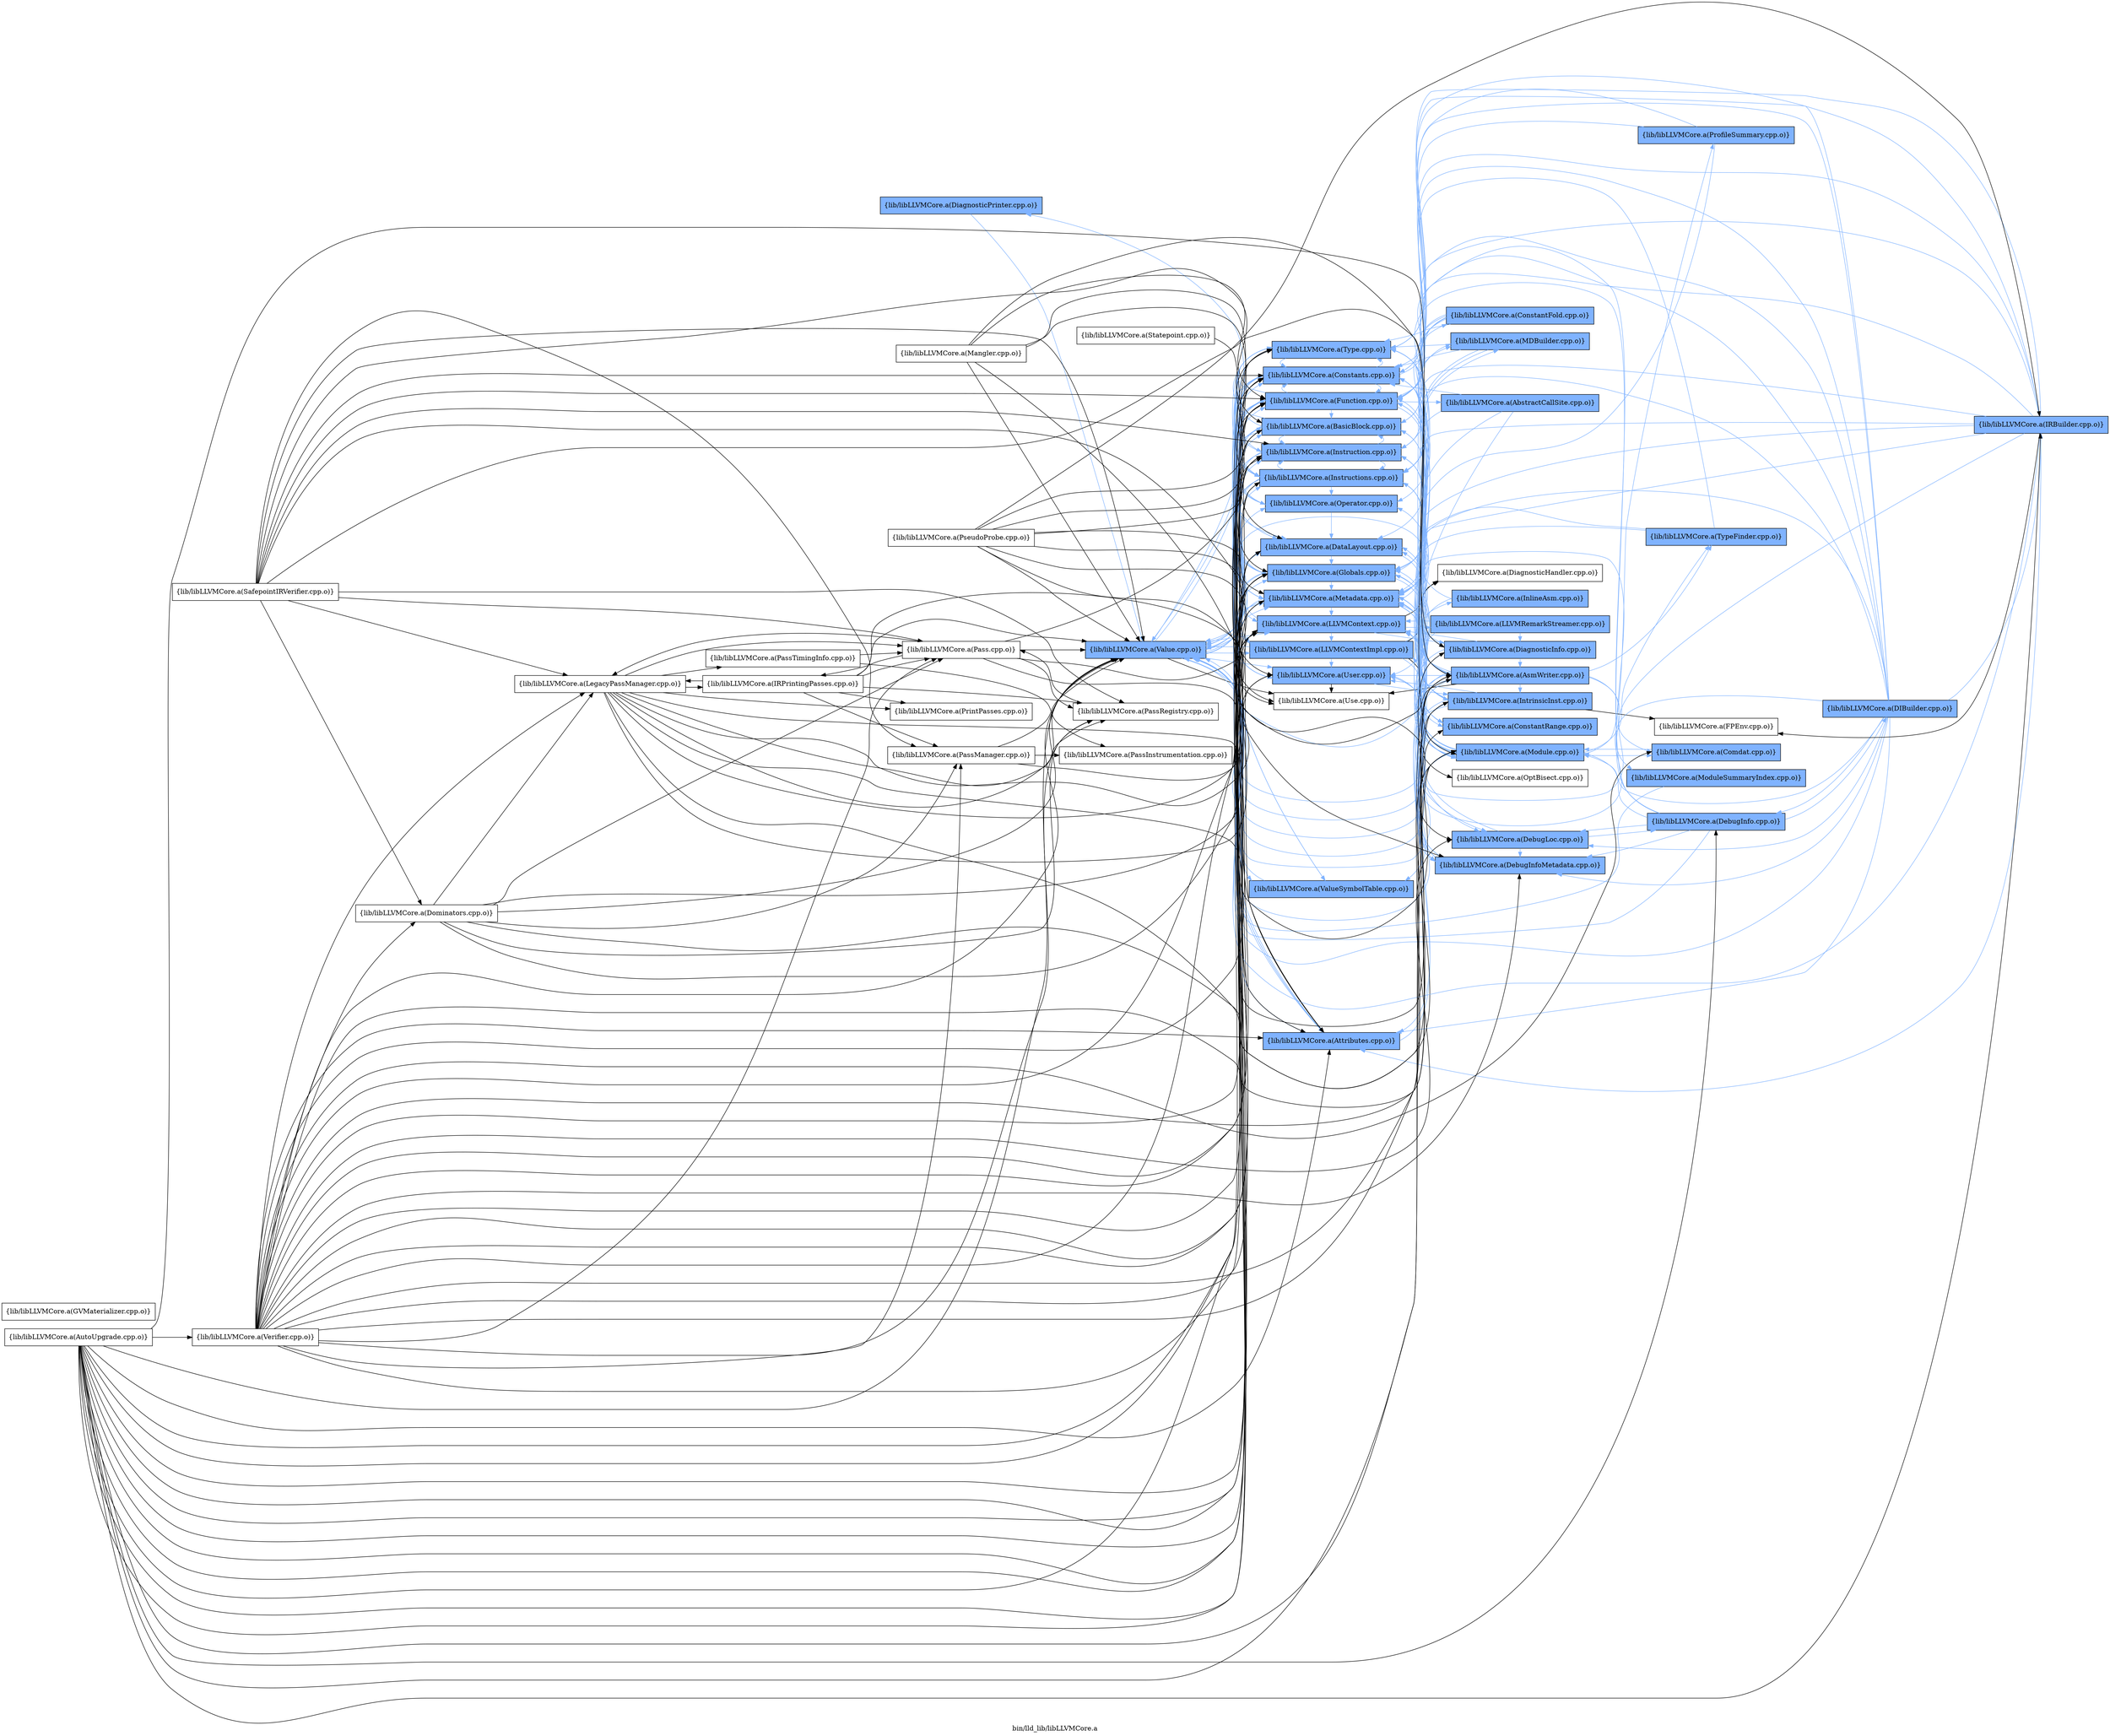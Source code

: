 digraph "bin/lld_lib/libLLVMCore.a" {
	label="bin/lld_lib/libLLVMCore.a";
	rankdir=LR;
	{ rank=same; Node0x555d01ec2878;  }
	{ rank=same; Node0x555d01ea1218;  }
	{ rank=same; Node0x555d01eaf408; Node0x555d01eb0218; Node0x555d01ea7118; Node0x555d01ea3108; Node0x555d01ec2f58; Node0x555d01ea0ae8; Node0x555d01e9f198; Node0x555d01eafa48; Node0x555d01eaf638; Node0x555d01eb0308; Node0x555d01eac078; Node0x555d01eab3a8; Node0x555d01e9e7e8; Node0x555d01ea2b18; Node0x555d01ea22f8; Node0x555d01ea0b88;  }
	{ rank=same; Node0x555d01eaec88; Node0x555d01ea62b8; Node0x555d01eab998; Node0x555d01eaed28; Node0x555d01eaf0e8; Node0x555d01eac668; Node0x555d01ea6fd8; Node0x555d01ea5188; Node0x555d01ea5368; Node0x555d01eade28; Node0x555d01ea4288; Node0x555d01e9ea18; Node0x555d01ea97d8; Node0x555d01ea43c8;  }
	{ rank=same; Node0x555d01ea61c8; Node0x555d01eab218; Node0x555d01ea2938; Node0x555d01ea7988; Node0x555d01ea2de8; Node0x555d01ea3d88;  }
	{ rank=same; Node0x555d01ea7d98;  }

	Node0x555d01ec2878 [shape=record,shape=box,group=1,style=filled,fillcolor="0.600000 0.5 1",label="{lib/libLLVMCore.a(DiagnosticPrinter.cpp.o)}"];
	Node0x555d01ec2878 -> Node0x555d01ea1218[color="0.600000 0.5 1"];
	Node0x555d01eae1e8 [shape=record,shape=box,group=0,label="{lib/libLLVMCore.a(LegacyPassManager.cpp.o)}"];
	Node0x555d01eae1e8 -> Node0x555d01eaec88;
	Node0x555d01eae1e8 -> Node0x555d01ea5368;
	Node0x555d01eae1e8 -> Node0x555d01ec2f58;
	Node0x555d01eae1e8 -> Node0x555d01ea0ae8;
	Node0x555d01eae1e8 -> Node0x555d01ea2028;
	Node0x555d01eae1e8 -> Node0x555d01eaf638;
	Node0x555d01eae1e8 -> Node0x555d01eab998;
	Node0x555d01eae1e8 -> Node0x555d01ea9aa8;
	Node0x555d01eae1e8 -> Node0x555d01ea8e28;
	Node0x555d01eae1e8 -> Node0x555d01ea90f8;
	Node0x555d01eae1e8 -> Node0x555d01ea7528;
	Node0x555d01eae1e8 -> Node0x555d01ea1218;
	Node0x555d01eab998 [shape=record,shape=box,group=1,style=filled,fillcolor="0.600000 0.5 1",label="{lib/libLLVMCore.a(Module.cpp.o)}"];
	Node0x555d01eab998 -> Node0x555d01ea61c8[color="0.600000 0.5 1"];
	Node0x555d01eab998 -> Node0x555d01ea7118[color="0.600000 0.5 1"];
	Node0x555d01eab998 -> Node0x555d01ea3108[color="0.600000 0.5 1"];
	Node0x555d01eab998 -> Node0x555d01ec2f58[color="0.600000 0.5 1"];
	Node0x555d01eab998 -> Node0x555d01ea0ae8[color="0.600000 0.5 1"];
	Node0x555d01eab998 -> Node0x555d01eaf638[color="0.600000 0.5 1"];
	Node0x555d01eab998 -> Node0x555d01eac078[color="0.600000 0.5 1"];
	Node0x555d01eab998 -> Node0x555d01ea7988[color="0.600000 0.5 1"];
	Node0x555d01eab998 -> Node0x555d01e9e7e8[color="0.600000 0.5 1"];
	Node0x555d01eab998 -> Node0x555d01ea2938[color="0.600000 0.5 1"];
	Node0x555d01eab998 -> Node0x555d01ea22f8[color="0.600000 0.5 1"];
	Node0x555d01eab998 -> Node0x555d01ea1218[color="0.600000 0.5 1"];
	Node0x555d01eab998 -> Node0x555d01ea0b88[color="0.600000 0.5 1"];
	Node0x555d01ea9aa8 [shape=record,shape=box,group=0,label="{lib/libLLVMCore.a(Pass.cpp.o)}"];
	Node0x555d01ea9aa8 -> Node0x555d01eaf408;
	Node0x555d01ea9aa8 -> Node0x555d01ec2f58;
	Node0x555d01ea9aa8 -> Node0x555d01ea2028;
	Node0x555d01ea9aa8 -> Node0x555d01eaf638;
	Node0x555d01ea9aa8 -> Node0x555d01eae1e8;
	Node0x555d01ea9aa8 -> Node0x555d01ea8e28;
	Node0x555d01ea9aa8 -> Node0x555d01ea1218;
	Node0x555d01ea1218 [shape=record,shape=box,group=1,style=filled,fillcolor="0.600000 0.5 1",label="{lib/libLLVMCore.a(Value.cpp.o)}"];
	Node0x555d01ea1218 -> Node0x555d01eaf408[color="0.600000 0.5 1"];
	Node0x555d01ea1218 -> Node0x555d01eb0218[color="0.600000 0.5 1"];
	Node0x555d01ea1218 -> Node0x555d01ea7118[color="0.600000 0.5 1"];
	Node0x555d01ea1218 -> Node0x555d01ea3108[color="0.600000 0.5 1"];
	Node0x555d01ea1218 -> Node0x555d01ec2f58[color="0.600000 0.5 1"];
	Node0x555d01ea1218 -> Node0x555d01ea0ae8[color="0.600000 0.5 1"];
	Node0x555d01ea1218 -> Node0x555d01e9f198[color="0.600000 0.5 1"];
	Node0x555d01ea1218 -> Node0x555d01eafa48[color="0.600000 0.5 1"];
	Node0x555d01ea1218 -> Node0x555d01eaf638[color="0.600000 0.5 1"];
	Node0x555d01ea1218 -> Node0x555d01eb0308[color="0.600000 0.5 1"];
	Node0x555d01ea1218 -> Node0x555d01eac078[color="0.600000 0.5 1"];
	Node0x555d01ea1218 -> Node0x555d01eab3a8[color="0.600000 0.5 1"];
	Node0x555d01ea1218 -> Node0x555d01e9e7e8[color="0.600000 0.5 1"];
	Node0x555d01ea1218 -> Node0x555d01ea2b18;
	Node0x555d01ea1218 -> Node0x555d01ea22f8[color="0.600000 0.5 1"];
	Node0x555d01ea1218 -> Node0x555d01ea0b88[color="0.600000 0.5 1"];
	Node0x555d01eaf408 [shape=record,shape=box,group=1,style=filled,fillcolor="0.600000 0.5 1",label="{lib/libLLVMCore.a(Attributes.cpp.o)}"];
	Node0x555d01eaf408 -> Node0x555d01eaec88[color="0.600000 0.5 1"];
	Node0x555d01eaf408 -> Node0x555d01ec2f58[color="0.600000 0.5 1"];
	Node0x555d01ea7118 [shape=record,shape=box,group=1,style=filled,fillcolor="0.600000 0.5 1",label="{lib/libLLVMCore.a(Constants.cpp.o)}"];
	Node0x555d01ea7118 -> Node0x555d01ea62b8[color="0.600000 0.5 1"];
	Node0x555d01ea7118 -> Node0x555d01ec2f58[color="0.600000 0.5 1"];
	Node0x555d01ea7118 -> Node0x555d01ea0ae8[color="0.600000 0.5 1"];
	Node0x555d01ea7118 -> Node0x555d01e9f198[color="0.600000 0.5 1"];
	Node0x555d01ea7118 -> Node0x555d01eafa48[color="0.600000 0.5 1"];
	Node0x555d01ea7118 -> Node0x555d01eab3a8[color="0.600000 0.5 1"];
	Node0x555d01ea7118 -> Node0x555d01e9e7e8[color="0.600000 0.5 1"];
	Node0x555d01ea7118 -> Node0x555d01ea22f8[color="0.600000 0.5 1"];
	Node0x555d01ea7118 -> Node0x555d01ea1218[color="0.600000 0.5 1"];
	Node0x555d01eabee8 [shape=record,shape=box,group=0,label="{lib/libLLVMCore.a(Mangler.cpp.o)}"];
	Node0x555d01eabee8 -> Node0x555d01eaf408;
	Node0x555d01eabee8 -> Node0x555d01ea3108;
	Node0x555d01eabee8 -> Node0x555d01ec2f58;
	Node0x555d01eabee8 -> Node0x555d01ea0ae8;
	Node0x555d01eabee8 -> Node0x555d01eab998;
	Node0x555d01eabee8 -> Node0x555d01ea1218;
	Node0x555d01eac078 [shape=record,shape=box,group=1,style=filled,fillcolor="0.600000 0.5 1",label="{lib/libLLVMCore.a(Metadata.cpp.o)}"];
	Node0x555d01eac078 -> Node0x555d01ea6fd8[color="0.600000 0.5 1"];
	Node0x555d01eac078 -> Node0x555d01ea7118[color="0.600000 0.5 1"];
	Node0x555d01eac078 -> Node0x555d01ea4288[color="0.600000 0.5 1"];
	Node0x555d01eac078 -> Node0x555d01ea43c8[color="0.600000 0.5 1"];
	Node0x555d01eac078 -> Node0x555d01eaf638[color="0.600000 0.5 1"];
	Node0x555d01eac078 -> Node0x555d01eb0308[color="0.600000 0.5 1"];
	Node0x555d01eac078 -> Node0x555d01eac668[color="0.600000 0.5 1"];
	Node0x555d01eac078 -> Node0x555d01eab998[color="0.600000 0.5 1"];
	Node0x555d01eac078 -> Node0x555d01e9e7e8[color="0.600000 0.5 1"];
	Node0x555d01eac078 -> Node0x555d01ea1218[color="0.600000 0.5 1"];
	Node0x555d01ea3108 [shape=record,shape=box,group=1,style=filled,fillcolor="0.600000 0.5 1",label="{lib/libLLVMCore.a(DataLayout.cpp.o)}"];
	Node0x555d01ea3108 -> Node0x555d01ea0ae8[color="0.600000 0.5 1"];
	Node0x555d01ea3108 -> Node0x555d01eab998[color="0.600000 0.5 1"];
	Node0x555d01ea3108 -> Node0x555d01e9e7e8[color="0.600000 0.5 1"];
	Node0x555d01ea5368 [shape=record,shape=box,group=1,style=filled,fillcolor="0.600000 0.5 1",label="{lib/libLLVMCore.a(DiagnosticInfo.cpp.o)}"];
	Node0x555d01ea5368 -> Node0x555d01eaec88[color="0.600000 0.5 1"];
	Node0x555d01ea5368 -> Node0x555d01ea43c8[color="0.600000 0.5 1"];
	Node0x555d01ea5368 -> Node0x555d01ec2f58[color="0.600000 0.5 1"];
	Node0x555d01ea5368 -> Node0x555d01e9f198[color="0.600000 0.5 1"];
	Node0x555d01ea5368 -> Node0x555d01eaf638[color="0.600000 0.5 1"];
	Node0x555d01ea5368 -> Node0x555d01eac078[color="0.600000 0.5 1"];
	Node0x555d01ea5368 -> Node0x555d01ea1218[color="0.600000 0.5 1"];
	Node0x555d01ec2f58 [shape=record,shape=box,group=1,style=filled,fillcolor="0.600000 0.5 1",label="{lib/libLLVMCore.a(Function.cpp.o)}"];
	Node0x555d01ec2f58 -> Node0x555d01eaed28[color="0.600000 0.5 1"];
	Node0x555d01ec2f58 -> Node0x555d01eaf408[color="0.600000 0.5 1"];
	Node0x555d01ec2f58 -> Node0x555d01eb0218[color="0.600000 0.5 1"];
	Node0x555d01ec2f58 -> Node0x555d01ea7118[color="0.600000 0.5 1"];
	Node0x555d01ec2f58 -> Node0x555d01ea3108[color="0.600000 0.5 1"];
	Node0x555d01ec2f58 -> Node0x555d01ea0ae8[color="0.600000 0.5 1"];
	Node0x555d01ec2f58 -> Node0x555d01eafa48[color="0.600000 0.5 1"];
	Node0x555d01ec2f58 -> Node0x555d01eaf0e8[color="0.600000 0.5 1"];
	Node0x555d01ec2f58 -> Node0x555d01eaf638[color="0.600000 0.5 1"];
	Node0x555d01ec2f58 -> Node0x555d01eac668[color="0.600000 0.5 1"];
	Node0x555d01ec2f58 -> Node0x555d01eac078[color="0.600000 0.5 1"];
	Node0x555d01ec2f58 -> Node0x555d01eab998[color="0.600000 0.5 1"];
	Node0x555d01ec2f58 -> Node0x555d01e9e7e8[color="0.600000 0.5 1"];
	Node0x555d01ec2f58 -> Node0x555d01ea22f8[color="0.600000 0.5 1"];
	Node0x555d01ec2f58 -> Node0x555d01ea1218[color="0.600000 0.5 1"];
	Node0x555d01ec2f58 -> Node0x555d01ea0b88[color="0.600000 0.5 1"];
	Node0x555d01ea0ae8 [shape=record,shape=box,group=1,style=filled,fillcolor="0.600000 0.5 1",label="{lib/libLLVMCore.a(Globals.cpp.o)}"];
	Node0x555d01ea0ae8 -> Node0x555d01ea6fd8[color="0.600000 0.5 1"];
	Node0x555d01ea0ae8 -> Node0x555d01ea7118[color="0.600000 0.5 1"];
	Node0x555d01ea0ae8 -> Node0x555d01ec2f58[color="0.600000 0.5 1"];
	Node0x555d01ea0ae8 -> Node0x555d01eac078[color="0.600000 0.5 1"];
	Node0x555d01ea0ae8 -> Node0x555d01eab998[color="0.600000 0.5 1"];
	Node0x555d01ea0ae8 -> Node0x555d01e9e7e8[color="0.600000 0.5 1"];
	Node0x555d01ea0ae8 -> Node0x555d01ea22f8[color="0.600000 0.5 1"];
	Node0x555d01ea0ae8 -> Node0x555d01ea1218[color="0.600000 0.5 1"];
	Node0x555d01ea2848 [shape=record,shape=box,group=1,style=filled,fillcolor="0.600000 0.5 1",label="{lib/libLLVMCore.a(IRBuilder.cpp.o)}"];
	Node0x555d01ea2848 -> Node0x555d01eaf408[color="0.600000 0.5 1"];
	Node0x555d01ea2848 -> Node0x555d01eb0218[color="0.600000 0.5 1"];
	Node0x555d01ea2848 -> Node0x555d01ea7118[color="0.600000 0.5 1"];
	Node0x555d01ea2848 -> Node0x555d01ea3108[color="0.600000 0.5 1"];
	Node0x555d01ea2848 -> Node0x555d01ec2f58[color="0.600000 0.5 1"];
	Node0x555d01ea2848 -> Node0x555d01ea0ae8[color="0.600000 0.5 1"];
	Node0x555d01ea2848 -> Node0x555d01ea2de8;
	Node0x555d01ea2848 -> Node0x555d01e9f198[color="0.600000 0.5 1"];
	Node0x555d01ea2848 -> Node0x555d01eafa48[color="0.600000 0.5 1"];
	Node0x555d01ea2848 -> Node0x555d01eac078[color="0.600000 0.5 1"];
	Node0x555d01ea2848 -> Node0x555d01e9e7e8[color="0.600000 0.5 1"];
	Node0x555d01ea2848 -> Node0x555d01ea22f8[color="0.600000 0.5 1"];
	Node0x555d01ea2848 -> Node0x555d01ea1218[color="0.600000 0.5 1"];
	Node0x555d01e9ea18 [shape=record,shape=box,group=1,style=filled,fillcolor="0.600000 0.5 1",label="{lib/libLLVMCore.a(InlineAsm.cpp.o)}"];
	Node0x555d01e9ea18 -> Node0x555d01e9e7e8[color="0.600000 0.5 1"];
	Node0x555d01e9ea18 -> Node0x555d01ea1218[color="0.600000 0.5 1"];
	Node0x555d01e9f198 [shape=record,shape=box,group=1,style=filled,fillcolor="0.600000 0.5 1",label="{lib/libLLVMCore.a(Instruction.cpp.o)}"];
	Node0x555d01e9f198 -> Node0x555d01eaf408[color="0.600000 0.5 1"];
	Node0x555d01e9f198 -> Node0x555d01eb0218[color="0.600000 0.5 1"];
	Node0x555d01e9f198 -> Node0x555d01ea7118[color="0.600000 0.5 1"];
	Node0x555d01e9f198 -> Node0x555d01eafa48[color="0.600000 0.5 1"];
	Node0x555d01e9f198 -> Node0x555d01eac078[color="0.600000 0.5 1"];
	Node0x555d01e9f198 -> Node0x555d01ea22f8[color="0.600000 0.5 1"];
	Node0x555d01e9f198 -> Node0x555d01ea1218[color="0.600000 0.5 1"];
	Node0x555d01eafa48 [shape=record,shape=box,group=1,style=filled,fillcolor="0.600000 0.5 1",label="{lib/libLLVMCore.a(Instructions.cpp.o)}"];
	Node0x555d01eafa48 -> Node0x555d01eaf408[color="0.600000 0.5 1"];
	Node0x555d01eafa48 -> Node0x555d01eb0218[color="0.600000 0.5 1"];
	Node0x555d01eafa48 -> Node0x555d01ea7118[color="0.600000 0.5 1"];
	Node0x555d01eafa48 -> Node0x555d01ea3108[color="0.600000 0.5 1"];
	Node0x555d01eafa48 -> Node0x555d01ec2f58[color="0.600000 0.5 1"];
	Node0x555d01eafa48 -> Node0x555d01e9f198[color="0.600000 0.5 1"];
	Node0x555d01eafa48 -> Node0x555d01eb0308[color="0.600000 0.5 1"];
	Node0x555d01eafa48 -> Node0x555d01eac668[color="0.600000 0.5 1"];
	Node0x555d01eafa48 -> Node0x555d01eac078[color="0.600000 0.5 1"];
	Node0x555d01eafa48 -> Node0x555d01eab998[color="0.600000 0.5 1"];
	Node0x555d01eafa48 -> Node0x555d01eab3a8[color="0.600000 0.5 1"];
	Node0x555d01eafa48 -> Node0x555d01e9e7e8[color="0.600000 0.5 1"];
	Node0x555d01eafa48 -> Node0x555d01ea2b18;
	Node0x555d01eafa48 -> Node0x555d01ea22f8[color="0.600000 0.5 1"];
	Node0x555d01eafa48 -> Node0x555d01ea1218[color="0.600000 0.5 1"];
	Node0x555d01eaf638 [shape=record,shape=box,group=1,style=filled,fillcolor="0.600000 0.5 1",label="{lib/libLLVMCore.a(LLVMContext.cpp.o)}"];
	Node0x555d01eaf638 -> Node0x555d01ea5188;
	Node0x555d01eaf638 -> Node0x555d01ea5368[color="0.600000 0.5 1"];
	Node0x555d01eaf638 -> Node0x555d01ec2878[color="0.600000 0.5 1"];
	Node0x555d01eaf638 -> Node0x555d01eb0308[color="0.600000 0.5 1"];
	Node0x555d01eaf638 -> Node0x555d01eade28[color="0.600000 0.5 1"];
	Node0x555d01e9e7e8 [shape=record,shape=box,group=1,style=filled,fillcolor="0.600000 0.5 1",label="{lib/libLLVMCore.a(Type.cpp.o)}"];
	Node0x555d01e9e7e8 -> Node0x555d01ea7118[color="0.600000 0.5 1"];
	Node0x555d01ea22f8 [shape=record,shape=box,group=1,style=filled,fillcolor="0.600000 0.5 1",label="{lib/libLLVMCore.a(User.cpp.o)}"];
	Node0x555d01ea22f8 -> Node0x555d01eaf0e8[color="0.600000 0.5 1"];
	Node0x555d01ea22f8 -> Node0x555d01ea2b18;
	Node0x555d01eb0218 [shape=record,shape=box,group=1,style=filled,fillcolor="0.600000 0.5 1",label="{lib/libLLVMCore.a(BasicBlock.cpp.o)}"];
	Node0x555d01eb0218 -> Node0x555d01ea7118[color="0.600000 0.5 1"];
	Node0x555d01eb0218 -> Node0x555d01e9f198[color="0.600000 0.5 1"];
	Node0x555d01eb0218 -> Node0x555d01eafa48[color="0.600000 0.5 1"];
	Node0x555d01eb0218 -> Node0x555d01eac078[color="0.600000 0.5 1"];
	Node0x555d01eb0218 -> Node0x555d01e9e7e8[color="0.600000 0.5 1"];
	Node0x555d01eb0218 -> Node0x555d01ea22f8[color="0.600000 0.5 1"];
	Node0x555d01eb0218 -> Node0x555d01ea1218[color="0.600000 0.5 1"];
	Node0x555d01eb0218 -> Node0x555d01ea0b88[color="0.600000 0.5 1"];
	Node0x555d01eaf0e8 [shape=record,shape=box,group=1,style=filled,fillcolor="0.600000 0.5 1",label="{lib/libLLVMCore.a(IntrinsicInst.cpp.o)}"];
	Node0x555d01eaf0e8 -> Node0x555d01eb0218[color="0.600000 0.5 1"];
	Node0x555d01eaf0e8 -> Node0x555d01ea7118[color="0.600000 0.5 1"];
	Node0x555d01eaf0e8 -> Node0x555d01ea3108[color="0.600000 0.5 1"];
	Node0x555d01eaf0e8 -> Node0x555d01ea4288[color="0.600000 0.5 1"];
	Node0x555d01eaf0e8 -> Node0x555d01ea2de8;
	Node0x555d01eaf0e8 -> Node0x555d01e9f198[color="0.600000 0.5 1"];
	Node0x555d01eaf0e8 -> Node0x555d01eafa48[color="0.600000 0.5 1"];
	Node0x555d01eaf0e8 -> Node0x555d01eac078[color="0.600000 0.5 1"];
	Node0x555d01eaf0e8 -> Node0x555d01eab998[color="0.600000 0.5 1"];
	Node0x555d01eaf0e8 -> Node0x555d01e9e7e8[color="0.600000 0.5 1"];
	Node0x555d01eaf0e8 -> Node0x555d01ea22f8[color="0.600000 0.5 1"];
	Node0x555d01eaf0e8 -> Node0x555d01ea1218[color="0.600000 0.5 1"];
	Node0x555d01eab3a8 [shape=record,shape=box,group=1,style=filled,fillcolor="0.600000 0.5 1",label="{lib/libLLVMCore.a(Operator.cpp.o)}"];
	Node0x555d01eab3a8 -> Node0x555d01ea7118[color="0.600000 0.5 1"];
	Node0x555d01eab3a8 -> Node0x555d01ea3108[color="0.600000 0.5 1"];
	Node0x555d01eab3a8 -> Node0x555d01e9e7e8[color="0.600000 0.5 1"];
	Node0x555d01ea4288 [shape=record,shape=box,group=1,style=filled,fillcolor="0.600000 0.5 1",label="{lib/libLLVMCore.a(DebugInfoMetadata.cpp.o)}"];
	Node0x555d01ea4288 -> Node0x555d01ea7118[color="0.600000 0.5 1"];
	Node0x555d01ea4288 -> Node0x555d01eaf638[color="0.600000 0.5 1"];
	Node0x555d01ea4288 -> Node0x555d01eb0308[color="0.600000 0.5 1"];
	Node0x555d01ea4288 -> Node0x555d01eac078[color="0.600000 0.5 1"];
	Node0x555d01ea4288 -> Node0x555d01e9e7e8[color="0.600000 0.5 1"];
	Node0x555d01ea6fd8 [shape=record,shape=box,group=1,style=filled,fillcolor="0.600000 0.5 1",label="{lib/libLLVMCore.a(ConstantRange.cpp.o)}"];
	Node0x555d01ea6fd8 -> Node0x555d01eafa48[color="0.600000 0.5 1"];
	Node0x555d01ea8e28 [shape=record,shape=box,group=0,label="{lib/libLLVMCore.a(PassRegistry.cpp.o)}"];
	Node0x555d01ea8e28 -> Node0x555d01ea9aa8;
	Node0x555d01ea43c8 [shape=record,shape=box,group=1,style=filled,fillcolor="0.600000 0.5 1",label="{lib/libLLVMCore.a(DebugLoc.cpp.o)}"];
	Node0x555d01ea43c8 -> Node0x555d01ea3d88[color="0.600000 0.5 1"];
	Node0x555d01ea43c8 -> Node0x555d01ea4288[color="0.600000 0.5 1"];
	Node0x555d01ea43c8 -> Node0x555d01eac078[color="0.600000 0.5 1"];
	Node0x555d01ec3688 [shape=record,shape=box,group=0,label="{lib/libLLVMCore.a(Dominators.cpp.o)}"];
	Node0x555d01ec3688 -> Node0x555d01eaec88;
	Node0x555d01ec3688 -> Node0x555d01eb0218;
	Node0x555d01ec3688 -> Node0x555d01e9f198;
	Node0x555d01ec3688 -> Node0x555d01eae1e8;
	Node0x555d01ec3688 -> Node0x555d01ea9aa8;
	Node0x555d01ec3688 -> Node0x555d01ea81a8;
	Node0x555d01ec3688 -> Node0x555d01ea8e28;
	Node0x555d01ec3688 -> Node0x555d01ea1218;
	Node0x555d01ea2b18 [shape=record,shape=box,group=0,label="{lib/libLLVMCore.a(Use.cpp.o)}"];
	Node0x555d01eaec88 [shape=record,shape=box,group=1,style=filled,fillcolor="0.600000 0.5 1",label="{lib/libLLVMCore.a(AsmWriter.cpp.o)}"];
	Node0x555d01eaec88 -> Node0x555d01eaf408[color="0.600000 0.5 1"];
	Node0x555d01eaec88 -> Node0x555d01eb0218[color="0.600000 0.5 1"];
	Node0x555d01eaec88 -> Node0x555d01ea61c8[color="0.600000 0.5 1"];
	Node0x555d01eaec88 -> Node0x555d01ea6fd8[color="0.600000 0.5 1"];
	Node0x555d01eaec88 -> Node0x555d01ea7118[color="0.600000 0.5 1"];
	Node0x555d01eaec88 -> Node0x555d01ea4288[color="0.600000 0.5 1"];
	Node0x555d01eaec88 -> Node0x555d01ec2f58[color="0.600000 0.5 1"];
	Node0x555d01eaec88 -> Node0x555d01ea0ae8[color="0.600000 0.5 1"];
	Node0x555d01eaec88 -> Node0x555d01e9f198[color="0.600000 0.5 1"];
	Node0x555d01eaec88 -> Node0x555d01eafa48[color="0.600000 0.5 1"];
	Node0x555d01eaec88 -> Node0x555d01eaf0e8[color="0.600000 0.5 1"];
	Node0x555d01eaec88 -> Node0x555d01eaf638[color="0.600000 0.5 1"];
	Node0x555d01eaec88 -> Node0x555d01eac078[color="0.600000 0.5 1"];
	Node0x555d01eaec88 -> Node0x555d01eab998[color="0.600000 0.5 1"];
	Node0x555d01eaec88 -> Node0x555d01eab218[color="0.600000 0.5 1"];
	Node0x555d01eaec88 -> Node0x555d01eab3a8[color="0.600000 0.5 1"];
	Node0x555d01eaec88 -> Node0x555d01e9e7e8[color="0.600000 0.5 1"];
	Node0x555d01eaec88 -> Node0x555d01ea2938[color="0.600000 0.5 1"];
	Node0x555d01eaec88 -> Node0x555d01ea2b18;
	Node0x555d01eaec88 -> Node0x555d01ea22f8[color="0.600000 0.5 1"];
	Node0x555d01eaec88 -> Node0x555d01ea1218[color="0.600000 0.5 1"];
	Node0x555d01ea61c8 [shape=record,shape=box,group=1,style=filled,fillcolor="0.600000 0.5 1",label="{lib/libLLVMCore.a(Comdat.cpp.o)}"];
	Node0x555d01ea61c8 -> Node0x555d01eab998[color="0.600000 0.5 1"];
	Node0x555d01ea90f8 [shape=record,shape=box,group=0,label="{lib/libLLVMCore.a(PassTimingInfo.cpp.o)}"];
	Node0x555d01ea90f8 -> Node0x555d01ea9aa8;
	Node0x555d01ea90f8 -> Node0x555d01eaa778;
	Node0x555d01ea3d88 [shape=record,shape=box,group=1,style=filled,fillcolor="0.600000 0.5 1",label="{lib/libLLVMCore.a(DebugInfo.cpp.o)}"];
	Node0x555d01ea3d88 -> Node0x555d01ea7d98[color="0.600000 0.5 1"];
	Node0x555d01ea3d88 -> Node0x555d01ea4288[color="0.600000 0.5 1"];
	Node0x555d01ea3d88 -> Node0x555d01ea43c8[color="0.600000 0.5 1"];
	Node0x555d01ea3d88 -> Node0x555d01ec2f58[color="0.600000 0.5 1"];
	Node0x555d01ea3d88 -> Node0x555d01e9f198[color="0.600000 0.5 1"];
	Node0x555d01ea3d88 -> Node0x555d01eac078[color="0.600000 0.5 1"];
	Node0x555d01ea3d88 -> Node0x555d01eab998[color="0.600000 0.5 1"];
	Node0x555d01ea3d88 -> Node0x555d01ea1218[color="0.600000 0.5 1"];
	Node0x555d01ea81a8 [shape=record,shape=box,group=0,label="{lib/libLLVMCore.a(PassManager.cpp.o)}"];
	Node0x555d01ea81a8 -> Node0x555d01ea0ae8;
	Node0x555d01ea81a8 -> Node0x555d01eaa778;
	Node0x555d01ea81a8 -> Node0x555d01ea1218;
	Node0x555d01e9efb8 [shape=record,shape=box,group=0,label="{lib/libLLVMCore.a(Statepoint.cpp.o)}"];
	Node0x555d01e9efb8 -> Node0x555d01eaf408;
	Node0x555d01eafc28 [shape=record,shape=box,group=0,label="{lib/libLLVMCore.a(AutoUpgrade.cpp.o)}"];
	Node0x555d01eafc28 -> Node0x555d01eaf408;
	Node0x555d01eafc28 -> Node0x555d01eb0218;
	Node0x555d01eafc28 -> Node0x555d01ea7118;
	Node0x555d01eafc28 -> Node0x555d01ea3108;
	Node0x555d01eafc28 -> Node0x555d01ea3d88;
	Node0x555d01eafc28 -> Node0x555d01ea5368;
	Node0x555d01eafc28 -> Node0x555d01ec2f58;
	Node0x555d01eafc28 -> Node0x555d01ea0ae8;
	Node0x555d01eafc28 -> Node0x555d01ea2848;
	Node0x555d01eafc28 -> Node0x555d01e9f198;
	Node0x555d01eafc28 -> Node0x555d01eafa48;
	Node0x555d01eafc28 -> Node0x555d01eaf0e8;
	Node0x555d01eafc28 -> Node0x555d01eaf638;
	Node0x555d01eafc28 -> Node0x555d01eac078;
	Node0x555d01eafc28 -> Node0x555d01eab998;
	Node0x555d01eafc28 -> Node0x555d01e9e7e8;
	Node0x555d01eafc28 -> Node0x555d01ea22f8;
	Node0x555d01eafc28 -> Node0x555d01ea1218;
	Node0x555d01eafc28 -> Node0x555d01ea0e08;
	Node0x555d01ea5188 [shape=record,shape=box,group=0,label="{lib/libLLVMCore.a(DiagnosticHandler.cpp.o)}"];
	Node0x555d01eade28 [shape=record,shape=box,group=1,style=filled,fillcolor="0.600000 0.5 1",label="{lib/libLLVMCore.a(LLVMRemarkStreamer.cpp.o)}"];
	Node0x555d01eade28 -> Node0x555d01ea5368[color="0.600000 0.5 1"];
	Node0x555d01eade28 -> Node0x555d01eaf638[color="0.600000 0.5 1"];
	Node0x555d01eade28 -> Node0x555d01ea1218[color="0.600000 0.5 1"];
	Node0x555d01eab218 [shape=record,shape=box,group=1,style=filled,fillcolor="0.600000 0.5 1",label="{lib/libLLVMCore.a(ModuleSummaryIndex.cpp.o)}"];
	Node0x555d01eab218 -> Node0x555d01ea1218[color="0.600000 0.5 1"];
	Node0x555d01eaa778 [shape=record,shape=box,group=0,label="{lib/libLLVMCore.a(PassInstrumentation.cpp.o)}"];
	Node0x555d01ea0e08 [shape=record,shape=box,group=0,label="{lib/libLLVMCore.a(Verifier.cpp.o)}"];
	Node0x555d01ea0e08 -> Node0x555d01eaec88;
	Node0x555d01ea0e08 -> Node0x555d01eaf408;
	Node0x555d01ea0e08 -> Node0x555d01eb0218;
	Node0x555d01ea0e08 -> Node0x555d01ea61c8;
	Node0x555d01ea0e08 -> Node0x555d01ea6fd8;
	Node0x555d01ea0e08 -> Node0x555d01ea7118;
	Node0x555d01ea0e08 -> Node0x555d01ea3108;
	Node0x555d01ea0e08 -> Node0x555d01ea4288;
	Node0x555d01ea0e08 -> Node0x555d01ea43c8;
	Node0x555d01ea0e08 -> Node0x555d01ec3688;
	Node0x555d01ea0e08 -> Node0x555d01ec2f58;
	Node0x555d01ea0e08 -> Node0x555d01ea0ae8;
	Node0x555d01ea0e08 -> Node0x555d01e9f198;
	Node0x555d01ea0e08 -> Node0x555d01eafa48;
	Node0x555d01ea0e08 -> Node0x555d01eaf0e8;
	Node0x555d01ea0e08 -> Node0x555d01eaf638;
	Node0x555d01ea0e08 -> Node0x555d01eae1e8;
	Node0x555d01ea0e08 -> Node0x555d01eac078;
	Node0x555d01ea0e08 -> Node0x555d01eab998;
	Node0x555d01ea0e08 -> Node0x555d01ea9aa8;
	Node0x555d01ea0e08 -> Node0x555d01ea81a8;
	Node0x555d01ea0e08 -> Node0x555d01ea8e28;
	Node0x555d01ea0e08 -> Node0x555d01e9e7e8;
	Node0x555d01ea0e08 -> Node0x555d01ea22f8;
	Node0x555d01ea0e08 -> Node0x555d01ea1218;
	Node0x555d01ea7528 [shape=record,shape=box,group=0,label="{lib/libLLVMCore.a(PrintPasses.cpp.o)}"];
	Node0x555d01eac668 [shape=record,shape=box,group=1,style=filled,fillcolor="0.600000 0.5 1",label="{lib/libLLVMCore.a(MDBuilder.cpp.o)}"];
	Node0x555d01eac668 -> Node0x555d01ea7118[color="0.600000 0.5 1"];
	Node0x555d01eac668 -> Node0x555d01eac078[color="0.600000 0.5 1"];
	Node0x555d01eac668 -> Node0x555d01e9e7e8[color="0.600000 0.5 1"];
	Node0x555d01eac668 -> Node0x555d01ea1218[color="0.600000 0.5 1"];
	Node0x555d01ea2028 [shape=record,shape=box,group=0,label="{lib/libLLVMCore.a(IRPrintingPasses.cpp.o)}"];
	Node0x555d01ea2028 -> Node0x555d01eaec88;
	Node0x555d01ea2028 -> Node0x555d01eae1e8;
	Node0x555d01ea2028 -> Node0x555d01ea9aa8;
	Node0x555d01ea2028 -> Node0x555d01ea81a8;
	Node0x555d01ea2028 -> Node0x555d01ea8e28;
	Node0x555d01ea2028 -> Node0x555d01ea7528;
	Node0x555d01ea2028 -> Node0x555d01ea1218;
	Node0x555d01ea7d98 [shape=record,shape=box,group=1,style=filled,fillcolor="0.600000 0.5 1",label="{lib/libLLVMCore.a(DIBuilder.cpp.o)}"];
	Node0x555d01ea7d98 -> Node0x555d01eaf408[color="0.600000 0.5 1"];
	Node0x555d01ea7d98 -> Node0x555d01eb0218[color="0.600000 0.5 1"];
	Node0x555d01ea7d98 -> Node0x555d01ea7118[color="0.600000 0.5 1"];
	Node0x555d01ea7d98 -> Node0x555d01ea3d88[color="0.600000 0.5 1"];
	Node0x555d01ea7d98 -> Node0x555d01ea4288[color="0.600000 0.5 1"];
	Node0x555d01ea7d98 -> Node0x555d01ea43c8[color="0.600000 0.5 1"];
	Node0x555d01ea7d98 -> Node0x555d01ec2f58[color="0.600000 0.5 1"];
	Node0x555d01ea7d98 -> Node0x555d01ea2848[color="0.600000 0.5 1"];
	Node0x555d01ea7d98 -> Node0x555d01e9f198[color="0.600000 0.5 1"];
	Node0x555d01ea7d98 -> Node0x555d01eafa48[color="0.600000 0.5 1"];
	Node0x555d01ea7d98 -> Node0x555d01eac078[color="0.600000 0.5 1"];
	Node0x555d01ea7d98 -> Node0x555d01eab998[color="0.600000 0.5 1"];
	Node0x555d01ea7d98 -> Node0x555d01e9e7e8[color="0.600000 0.5 1"];
	Node0x555d01ea7d98 -> Node0x555d01ea22f8[color="0.600000 0.5 1"];
	Node0x555d01ea7d98 -> Node0x555d01ea1218[color="0.600000 0.5 1"];
	Node0x555d01ea7bb8 [shape=record,shape=box,group=0,label="{lib/libLLVMCore.a(SafepointIRVerifier.cpp.o)}"];
	Node0x555d01ea7bb8 -> Node0x555d01eaec88;
	Node0x555d01ea7bb8 -> Node0x555d01eb0218;
	Node0x555d01ea7bb8 -> Node0x555d01ea7118;
	Node0x555d01ea7bb8 -> Node0x555d01ec3688;
	Node0x555d01ea7bb8 -> Node0x555d01ec2f58;
	Node0x555d01ea7bb8 -> Node0x555d01e9f198;
	Node0x555d01ea7bb8 -> Node0x555d01eae1e8;
	Node0x555d01ea7bb8 -> Node0x555d01ea9aa8;
	Node0x555d01ea7bb8 -> Node0x555d01ea81a8;
	Node0x555d01ea7bb8 -> Node0x555d01ea8e28;
	Node0x555d01ea7bb8 -> Node0x555d01ea2b18;
	Node0x555d01ea7bb8 -> Node0x555d01ea1218;
	Node0x555d01ea97d8 [shape=record,shape=box,group=0,label="{lib/libLLVMCore.a(OptBisect.cpp.o)}"];
	Node0x555d01eaed28 [shape=record,shape=box,group=1,style=filled,fillcolor="0.600000 0.5 1",label="{lib/libLLVMCore.a(AbstractCallSite.cpp.o)}"];
	Node0x555d01eaed28 -> Node0x555d01ea7118[color="0.600000 0.5 1"];
	Node0x555d01eaed28 -> Node0x555d01eafa48[color="0.600000 0.5 1"];
	Node0x555d01eaed28 -> Node0x555d01eac078[color="0.600000 0.5 1"];
	Node0x555d01eaed28 -> Node0x555d01ea22f8[color="0.600000 0.5 1"];
	Node0x555d01ea7988 [shape=record,shape=box,group=1,style=filled,fillcolor="0.600000 0.5 1",label="{lib/libLLVMCore.a(ProfileSummary.cpp.o)}"];
	Node0x555d01ea7988 -> Node0x555d01ea7118[color="0.600000 0.5 1"];
	Node0x555d01ea7988 -> Node0x555d01eac078[color="0.600000 0.5 1"];
	Node0x555d01ea7988 -> Node0x555d01e9e7e8[color="0.600000 0.5 1"];
	Node0x555d01e9ebf8 [shape=record,shape=box,group=0,label="{lib/libLLVMCore.a(PseudoProbe.cpp.o)}"];
	Node0x555d01e9ebf8 -> Node0x555d01ea7118;
	Node0x555d01e9ebf8 -> Node0x555d01ea4288;
	Node0x555d01e9ebf8 -> Node0x555d01ea43c8;
	Node0x555d01e9ebf8 -> Node0x555d01ea2848;
	Node0x555d01e9ebf8 -> Node0x555d01e9f198;
	Node0x555d01e9ebf8 -> Node0x555d01eac078;
	Node0x555d01e9ebf8 -> Node0x555d01e9e7e8;
	Node0x555d01e9ebf8 -> Node0x555d01ea22f8;
	Node0x555d01e9ebf8 -> Node0x555d01ea1218;
	Node0x555d01ea2938 [shape=record,shape=box,group=1,style=filled,fillcolor="0.600000 0.5 1",label="{lib/libLLVMCore.a(TypeFinder.cpp.o)}"];
	Node0x555d01ea2938 -> Node0x555d01ec2f58[color="0.600000 0.5 1"];
	Node0x555d01ea2938 -> Node0x555d01ea0ae8[color="0.600000 0.5 1"];
	Node0x555d01ea2938 -> Node0x555d01eac078[color="0.600000 0.5 1"];
	Node0x555d01eb0308 [shape=record,shape=box,group=1,style=filled,fillcolor="0.600000 0.5 1",label="{lib/libLLVMCore.a(LLVMContextImpl.cpp.o)}"];
	Node0x555d01eb0308 -> Node0x555d01ea7118[color="0.600000 0.5 1"];
	Node0x555d01eb0308 -> Node0x555d01ea4288[color="0.600000 0.5 1"];
	Node0x555d01eb0308 -> Node0x555d01ea5188;
	Node0x555d01eb0308 -> Node0x555d01e9ea18[color="0.600000 0.5 1"];
	Node0x555d01eb0308 -> Node0x555d01eac078[color="0.600000 0.5 1"];
	Node0x555d01eb0308 -> Node0x555d01eab998[color="0.600000 0.5 1"];
	Node0x555d01eb0308 -> Node0x555d01ea97d8;
	Node0x555d01eb0308 -> Node0x555d01ea22f8[color="0.600000 0.5 1"];
	Node0x555d01eb0308 -> Node0x555d01ea1218[color="0.600000 0.5 1"];
	Node0x555d01ea62b8 [shape=record,shape=box,group=1,style=filled,fillcolor="0.600000 0.5 1",label="{lib/libLLVMCore.a(ConstantFold.cpp.o)}"];
	Node0x555d01ea62b8 -> Node0x555d01ea7118[color="0.600000 0.5 1"];
	Node0x555d01ea62b8 -> Node0x555d01ec2f58[color="0.600000 0.5 1"];
	Node0x555d01ea62b8 -> Node0x555d01ea0ae8[color="0.600000 0.5 1"];
	Node0x555d01ea62b8 -> Node0x555d01eafa48[color="0.600000 0.5 1"];
	Node0x555d01ea62b8 -> Node0x555d01eab998[color="0.600000 0.5 1"];
	Node0x555d01ea62b8 -> Node0x555d01eab3a8[color="0.600000 0.5 1"];
	Node0x555d01ea62b8 -> Node0x555d01e9e7e8[color="0.600000 0.5 1"];
	Node0x555d01ea62b8 -> Node0x555d01ea1218[color="0.600000 0.5 1"];
	Node0x555d01ea1858 [shape=record,shape=box,group=0,label="{lib/libLLVMCore.a(GVMaterializer.cpp.o)}"];
	Node0x555d01ea0b88 [shape=record,shape=box,group=1,style=filled,fillcolor="0.600000 0.5 1",label="{lib/libLLVMCore.a(ValueSymbolTable.cpp.o)}"];
	Node0x555d01ea0b88 -> Node0x555d01ea1218[color="0.600000 0.5 1"];
	Node0x555d01ea2de8 [shape=record,shape=box,group=0,label="{lib/libLLVMCore.a(FPEnv.cpp.o)}"];
}
